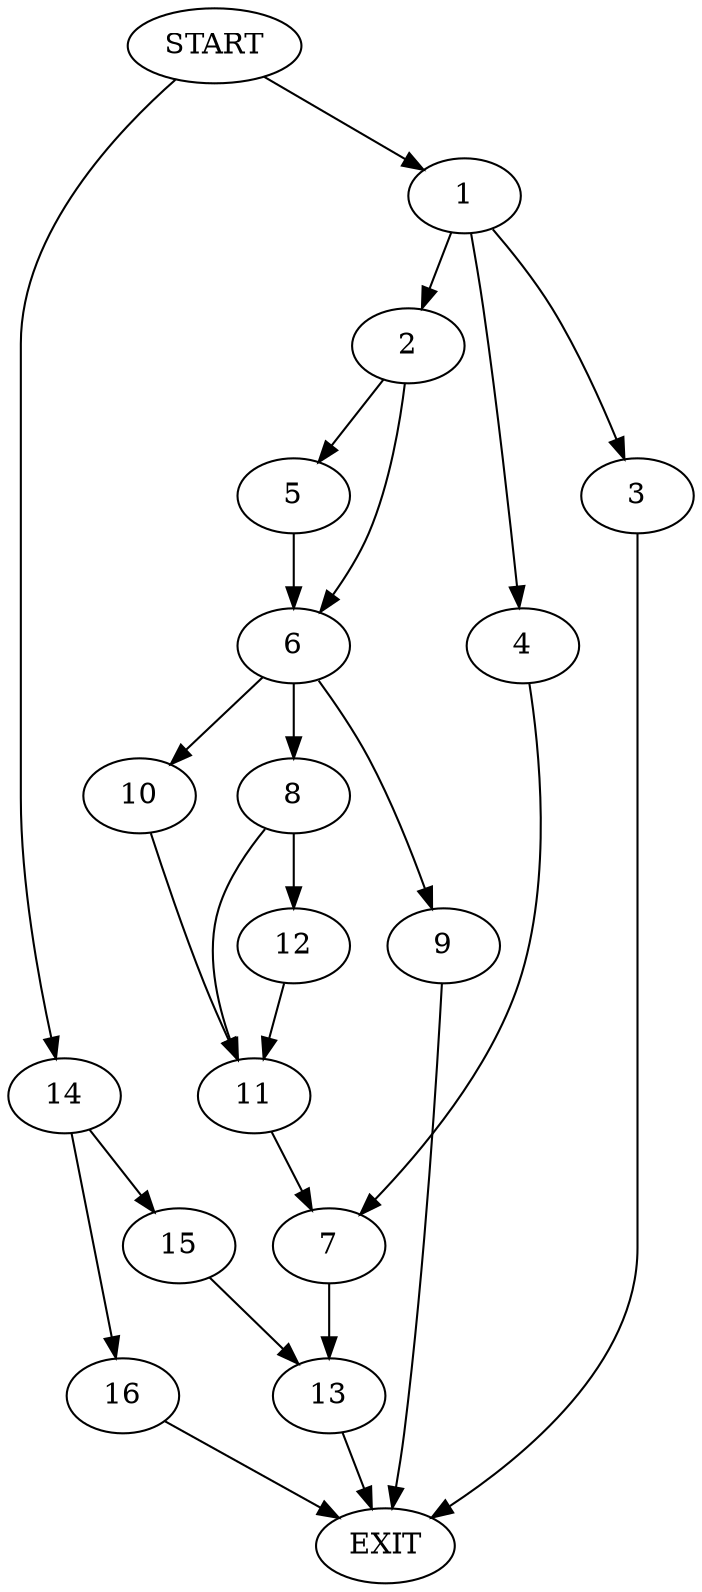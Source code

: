 digraph {
0 [label="START"];
1;
2;
3;
4;
5;
6;
7;
8;
9;
10;
11;
12;
13;
14;
15;
16;
17 [label="EXIT"];
0 -> 1;
1 -> 2;
1 -> 3;
1 -> 4;
2 -> 5;
2 -> 6;
3 -> 17;
4 -> 7;
5 -> 6;
6 -> 8;
6 -> 9;
6 -> 10;
10 -> 11;
8 -> 12;
8 -> 11;
9 -> 17;
11 -> 7;
12 -> 11;
7 -> 13;
13 -> 17;
0 -> 14;
14 -> 15;
14 -> 16;
16 -> 17;
15 -> 13;
}
